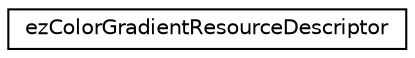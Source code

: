 digraph "Graphical Class Hierarchy"
{
 // LATEX_PDF_SIZE
  edge [fontname="Helvetica",fontsize="10",labelfontname="Helvetica",labelfontsize="10"];
  node [fontname="Helvetica",fontsize="10",shape=record];
  rankdir="LR";
  Node0 [label="ezColorGradientResourceDescriptor",height=0.2,width=0.4,color="black", fillcolor="white", style="filled",URL="$d9/da5/structez_color_gradient_resource_descriptor.htm",tooltip=" "];
}
